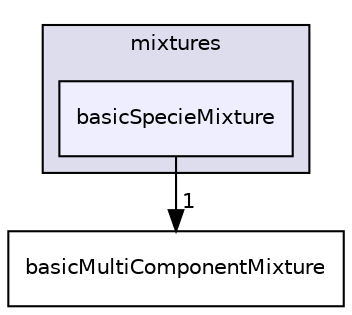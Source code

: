 digraph "src/thermophysicalModels/reactionThermo/mixtures/basicSpecieMixture" {
  bgcolor=transparent;
  compound=true
  node [ fontsize="10", fontname="Helvetica"];
  edge [ labelfontsize="10", labelfontname="Helvetica"];
  subgraph clusterdir_4c3899116fa10d6c6748b991d6c665d1 {
    graph [ bgcolor="#ddddee", pencolor="black", label="mixtures" fontname="Helvetica", fontsize="10", URL="dir_4c3899116fa10d6c6748b991d6c665d1.html"]
  dir_a92e19af280cfe91c9dfbd265388786a [shape=box, label="basicSpecieMixture", style="filled", fillcolor="#eeeeff", pencolor="black", URL="dir_a92e19af280cfe91c9dfbd265388786a.html"];
  }
  dir_432a0680e4fd34ccdcdfb0d368a0c5d1 [shape=box label="basicMultiComponentMixture" URL="dir_432a0680e4fd34ccdcdfb0d368a0c5d1.html"];
  dir_a92e19af280cfe91c9dfbd265388786a->dir_432a0680e4fd34ccdcdfb0d368a0c5d1 [headlabel="1", labeldistance=1.5 headhref="dir_002899_002898.html"];
}
